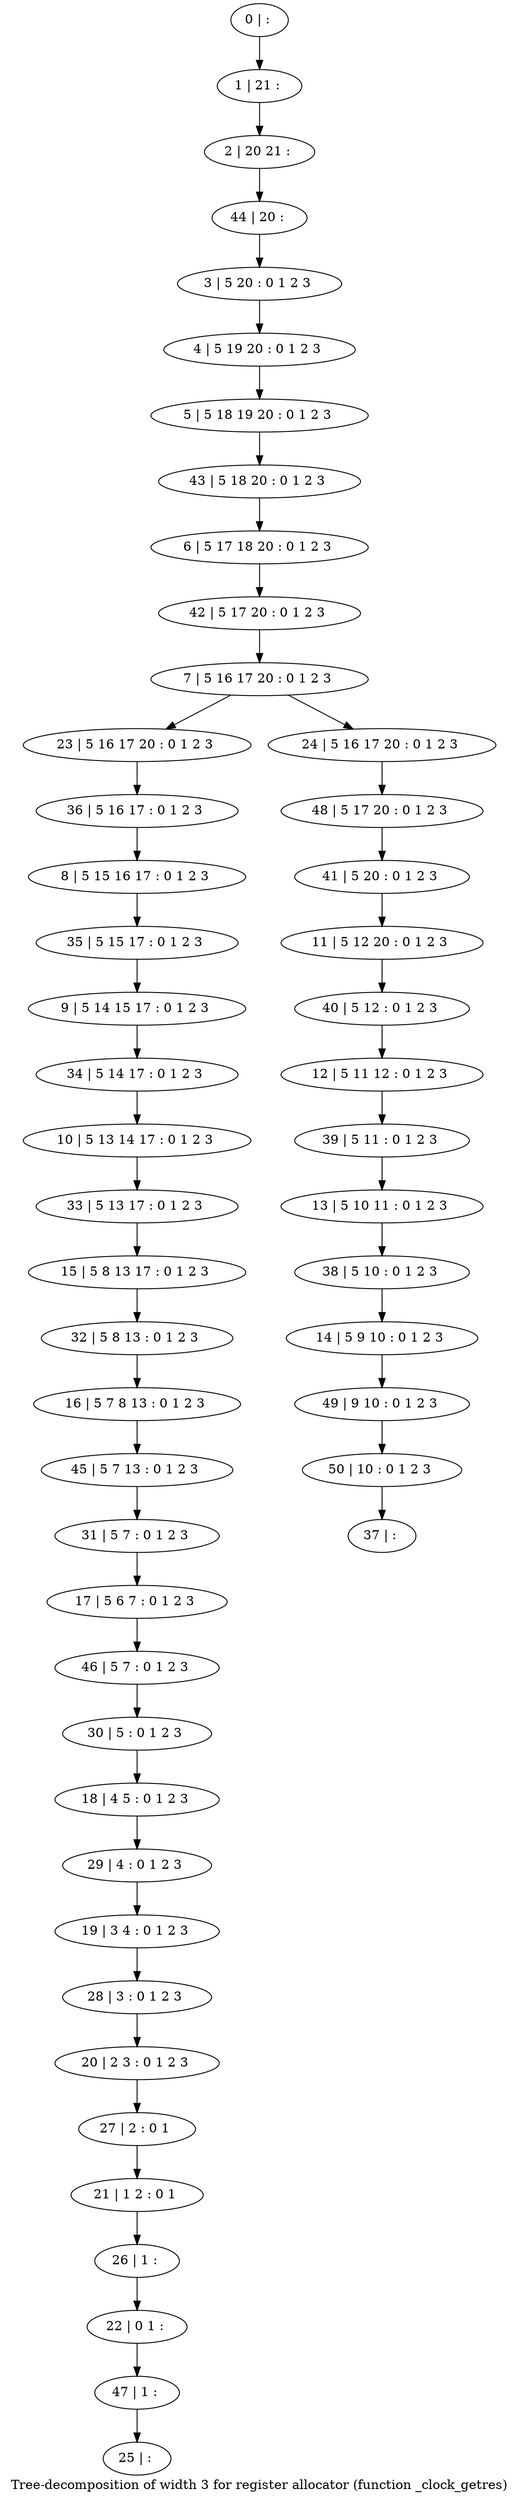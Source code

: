 digraph G {
graph [label="Tree-decomposition of width 3 for register allocator (function _clock_getres)"]
0[label="0 | : "];
1[label="1 | 21 : "];
2[label="2 | 20 21 : "];
3[label="3 | 5 20 : 0 1 2 3 "];
4[label="4 | 5 19 20 : 0 1 2 3 "];
5[label="5 | 5 18 19 20 : 0 1 2 3 "];
6[label="6 | 5 17 18 20 : 0 1 2 3 "];
7[label="7 | 5 16 17 20 : 0 1 2 3 "];
8[label="8 | 5 15 16 17 : 0 1 2 3 "];
9[label="9 | 5 14 15 17 : 0 1 2 3 "];
10[label="10 | 5 13 14 17 : 0 1 2 3 "];
11[label="11 | 5 12 20 : 0 1 2 3 "];
12[label="12 | 5 11 12 : 0 1 2 3 "];
13[label="13 | 5 10 11 : 0 1 2 3 "];
14[label="14 | 5 9 10 : 0 1 2 3 "];
15[label="15 | 5 8 13 17 : 0 1 2 3 "];
16[label="16 | 5 7 8 13 : 0 1 2 3 "];
17[label="17 | 5 6 7 : 0 1 2 3 "];
18[label="18 | 4 5 : 0 1 2 3 "];
19[label="19 | 3 4 : 0 1 2 3 "];
20[label="20 | 2 3 : 0 1 2 3 "];
21[label="21 | 1 2 : 0 1 "];
22[label="22 | 0 1 : "];
23[label="23 | 5 16 17 20 : 0 1 2 3 "];
24[label="24 | 5 16 17 20 : 0 1 2 3 "];
25[label="25 | : "];
26[label="26 | 1 : "];
27[label="27 | 2 : 0 1 "];
28[label="28 | 3 : 0 1 2 3 "];
29[label="29 | 4 : 0 1 2 3 "];
30[label="30 | 5 : 0 1 2 3 "];
31[label="31 | 5 7 : 0 1 2 3 "];
32[label="32 | 5 8 13 : 0 1 2 3 "];
33[label="33 | 5 13 17 : 0 1 2 3 "];
34[label="34 | 5 14 17 : 0 1 2 3 "];
35[label="35 | 5 15 17 : 0 1 2 3 "];
36[label="36 | 5 16 17 : 0 1 2 3 "];
37[label="37 | : "];
38[label="38 | 5 10 : 0 1 2 3 "];
39[label="39 | 5 11 : 0 1 2 3 "];
40[label="40 | 5 12 : 0 1 2 3 "];
41[label="41 | 5 20 : 0 1 2 3 "];
42[label="42 | 5 17 20 : 0 1 2 3 "];
43[label="43 | 5 18 20 : 0 1 2 3 "];
44[label="44 | 20 : "];
45[label="45 | 5 7 13 : 0 1 2 3 "];
46[label="46 | 5 7 : 0 1 2 3 "];
47[label="47 | 1 : "];
48[label="48 | 5 17 20 : 0 1 2 3 "];
49[label="49 | 9 10 : 0 1 2 3 "];
50[label="50 | 10 : 0 1 2 3 "];
0->1 ;
1->2 ;
3->4 ;
4->5 ;
7->23 ;
7->24 ;
26->22 ;
21->26 ;
27->21 ;
20->27 ;
28->20 ;
19->28 ;
29->19 ;
18->29 ;
30->18 ;
31->17 ;
32->16 ;
15->32 ;
33->15 ;
10->33 ;
34->10 ;
9->34 ;
35->9 ;
8->35 ;
36->8 ;
23->36 ;
38->14 ;
13->38 ;
39->13 ;
12->39 ;
40->12 ;
11->40 ;
41->11 ;
42->7 ;
6->42 ;
43->6 ;
5->43 ;
44->3 ;
2->44 ;
45->31 ;
16->45 ;
46->30 ;
17->46 ;
47->25 ;
22->47 ;
48->41 ;
24->48 ;
14->49 ;
50->37 ;
49->50 ;
}
